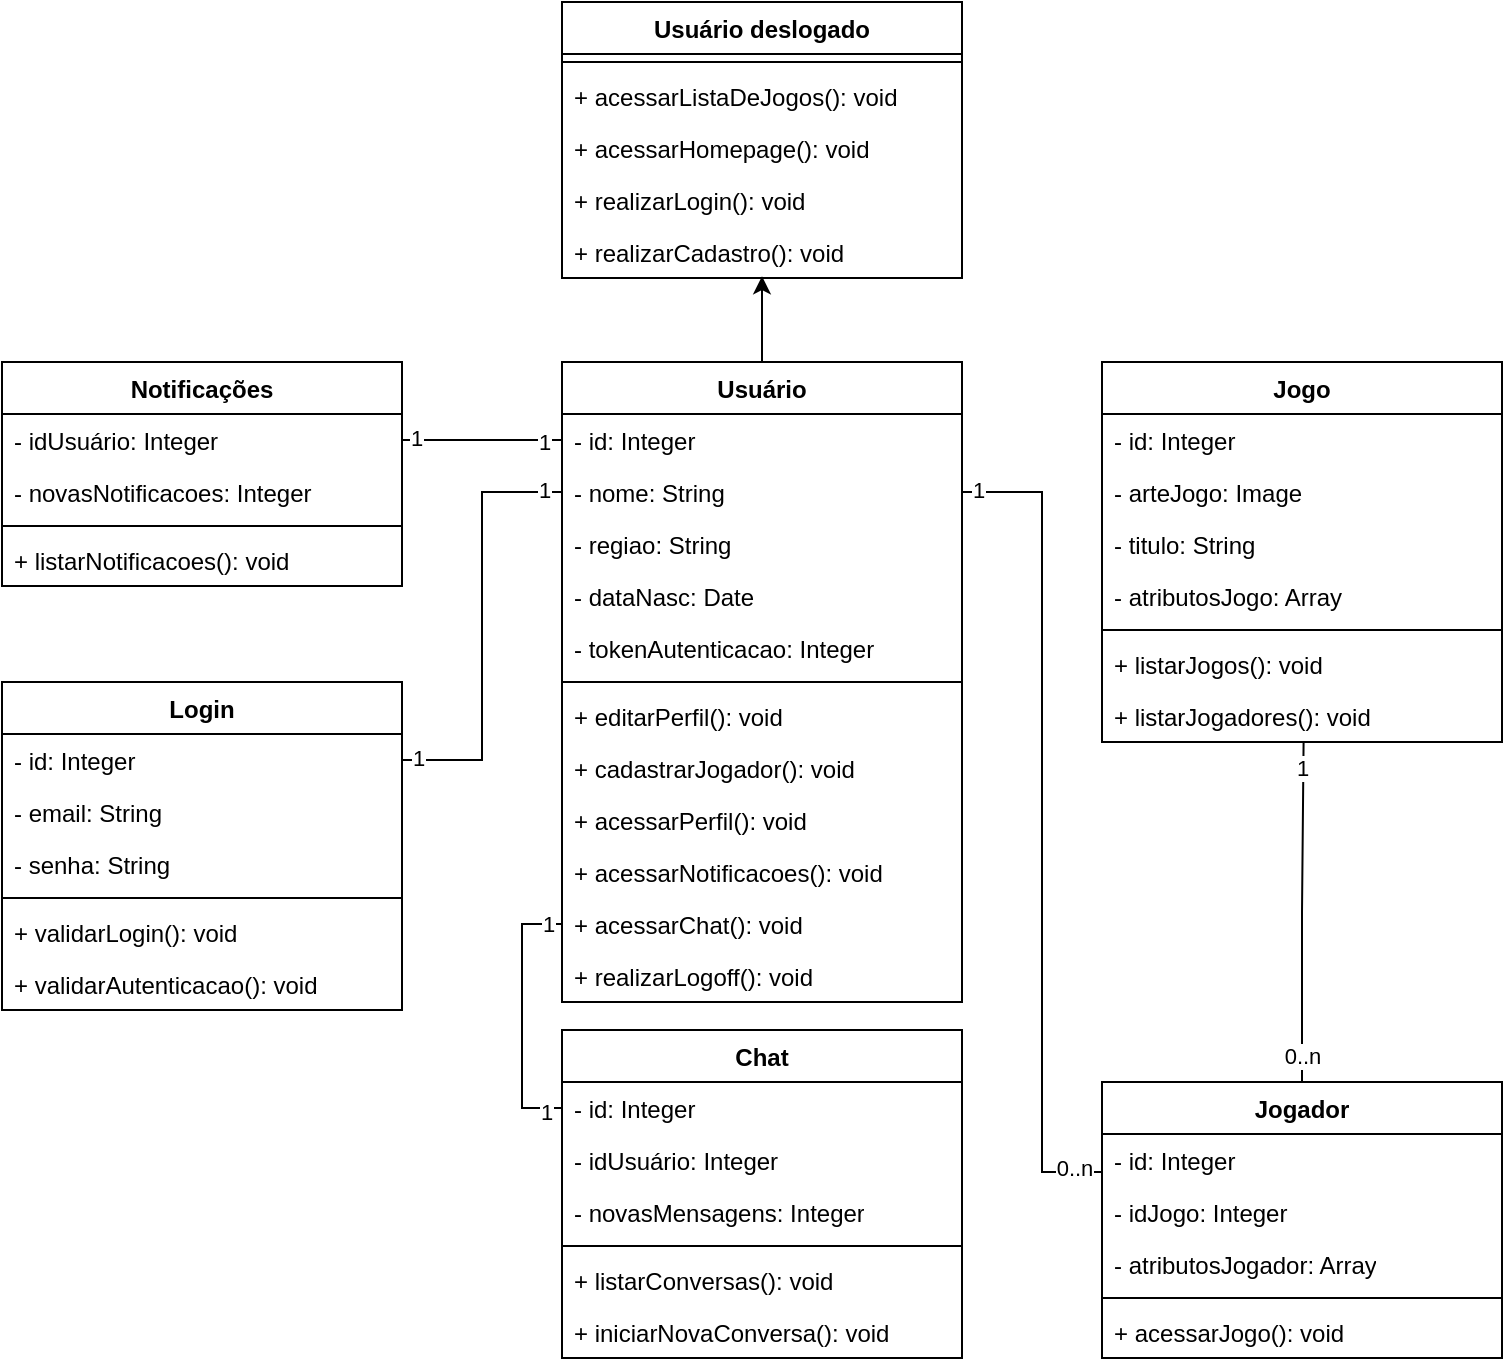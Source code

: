 <mxfile version="21.1.9" type="device">
  <diagram name="Página-1" id="EPgGyrOfaYNIZPjFK9Qh">
    <mxGraphModel dx="1195" dy="637" grid="0" gridSize="10" guides="1" tooltips="1" connect="1" arrows="1" fold="1" page="1" pageScale="1" pageWidth="827" pageHeight="1169" math="0" shadow="0">
      <root>
        <mxCell id="0" />
        <mxCell id="1" parent="0" />
        <mxCell id="393cIxFagU8KFkJwhaTI-2" value="Notificações" style="swimlane;fontStyle=1;align=center;verticalAlign=top;childLayout=stackLayout;horizontal=1;startSize=26;horizontalStack=0;resizeParent=1;resizeParentMax=0;resizeLast=0;collapsible=1;marginBottom=0;whiteSpace=wrap;html=1;" parent="1" vertex="1">
          <mxGeometry x="39" y="198" width="200" height="112" as="geometry" />
        </mxCell>
        <mxCell id="393cIxFagU8KFkJwhaTI-57" value="- idUsuário: Integer" style="text;strokeColor=none;fillColor=none;align=left;verticalAlign=top;spacingLeft=4;spacingRight=4;overflow=hidden;rotatable=0;points=[[0,0.5],[1,0.5]];portConstraint=eastwest;whiteSpace=wrap;html=1;" parent="393cIxFagU8KFkJwhaTI-2" vertex="1">
          <mxGeometry y="26" width="200" height="26" as="geometry" />
        </mxCell>
        <mxCell id="393cIxFagU8KFkJwhaTI-3" value="- novasNotificacoes: Integer" style="text;strokeColor=none;fillColor=none;align=left;verticalAlign=top;spacingLeft=4;spacingRight=4;overflow=hidden;rotatable=0;points=[[0,0.5],[1,0.5]];portConstraint=eastwest;whiteSpace=wrap;html=1;" parent="393cIxFagU8KFkJwhaTI-2" vertex="1">
          <mxGeometry y="52" width="200" height="26" as="geometry" />
        </mxCell>
        <mxCell id="393cIxFagU8KFkJwhaTI-4" value="" style="line;strokeWidth=1;fillColor=none;align=left;verticalAlign=middle;spacingTop=-1;spacingLeft=3;spacingRight=3;rotatable=0;labelPosition=right;points=[];portConstraint=eastwest;strokeColor=inherit;" parent="393cIxFagU8KFkJwhaTI-2" vertex="1">
          <mxGeometry y="78" width="200" height="8" as="geometry" />
        </mxCell>
        <mxCell id="393cIxFagU8KFkJwhaTI-5" value="+ listarNotificacoes(): void" style="text;strokeColor=none;fillColor=none;align=left;verticalAlign=top;spacingLeft=4;spacingRight=4;overflow=hidden;rotatable=0;points=[[0,0.5],[1,0.5]];portConstraint=eastwest;whiteSpace=wrap;html=1;" parent="393cIxFagU8KFkJwhaTI-2" vertex="1">
          <mxGeometry y="86" width="200" height="26" as="geometry" />
        </mxCell>
        <mxCell id="uyKCGKy8vq7AL5pelfFL-51" style="edgeStyle=orthogonalEdgeStyle;rounded=0;orthogonalLoop=1;jettySize=auto;html=1;exitX=0;exitY=0.5;exitDx=0;exitDy=0;entryX=0;entryY=0.5;entryDx=0;entryDy=0;endArrow=none;endFill=0;" edge="1" parent="1" source="393cIxFagU8KFkJwhaTI-7" target="393cIxFagU8KFkJwhaTI-35">
          <mxGeometry relative="1" as="geometry" />
        </mxCell>
        <mxCell id="uyKCGKy8vq7AL5pelfFL-52" value="1" style="edgeLabel;html=1;align=center;verticalAlign=middle;resizable=0;points=[];" vertex="1" connectable="0" parent="uyKCGKy8vq7AL5pelfFL-51">
          <mxGeometry x="-0.73" y="-1" relative="1" as="geometry">
            <mxPoint x="10" y="3" as="offset" />
          </mxGeometry>
        </mxCell>
        <mxCell id="uyKCGKy8vq7AL5pelfFL-53" value="1" style="edgeLabel;html=1;align=center;verticalAlign=middle;resizable=0;points=[];" vertex="1" connectable="0" parent="uyKCGKy8vq7AL5pelfFL-51">
          <mxGeometry x="0.71" relative="1" as="geometry">
            <mxPoint x="12" as="offset" />
          </mxGeometry>
        </mxCell>
        <mxCell id="393cIxFagU8KFkJwhaTI-6" value="Chat" style="swimlane;fontStyle=1;align=center;verticalAlign=top;childLayout=stackLayout;horizontal=1;startSize=26;horizontalStack=0;resizeParent=1;resizeParentMax=0;resizeLast=0;collapsible=1;marginBottom=0;whiteSpace=wrap;html=1;" parent="1" vertex="1">
          <mxGeometry x="319" y="532" width="200" height="164" as="geometry" />
        </mxCell>
        <mxCell id="393cIxFagU8KFkJwhaTI-7" value="- id: Integer" style="text;strokeColor=none;fillColor=none;align=left;verticalAlign=top;spacingLeft=4;spacingRight=4;overflow=hidden;rotatable=0;points=[[0,0.5],[1,0.5]];portConstraint=eastwest;whiteSpace=wrap;html=1;" parent="393cIxFagU8KFkJwhaTI-6" vertex="1">
          <mxGeometry y="26" width="200" height="26" as="geometry" />
        </mxCell>
        <mxCell id="393cIxFagU8KFkJwhaTI-10" value="- idUsuário: Integer" style="text;strokeColor=none;fillColor=none;align=left;verticalAlign=top;spacingLeft=4;spacingRight=4;overflow=hidden;rotatable=0;points=[[0,0.5],[1,0.5]];portConstraint=eastwest;whiteSpace=wrap;html=1;" parent="393cIxFagU8KFkJwhaTI-6" vertex="1">
          <mxGeometry y="52" width="200" height="26" as="geometry" />
        </mxCell>
        <mxCell id="393cIxFagU8KFkJwhaTI-61" value="- novasMensagens: Integer" style="text;strokeColor=none;fillColor=none;align=left;verticalAlign=top;spacingLeft=4;spacingRight=4;overflow=hidden;rotatable=0;points=[[0,0.5],[1,0.5]];portConstraint=eastwest;whiteSpace=wrap;html=1;" parent="393cIxFagU8KFkJwhaTI-6" vertex="1">
          <mxGeometry y="78" width="200" height="26" as="geometry" />
        </mxCell>
        <mxCell id="393cIxFagU8KFkJwhaTI-8" value="" style="line;strokeWidth=1;fillColor=none;align=left;verticalAlign=middle;spacingTop=-1;spacingLeft=3;spacingRight=3;rotatable=0;labelPosition=right;points=[];portConstraint=eastwest;strokeColor=inherit;" parent="393cIxFagU8KFkJwhaTI-6" vertex="1">
          <mxGeometry y="104" width="200" height="8" as="geometry" />
        </mxCell>
        <mxCell id="393cIxFagU8KFkJwhaTI-9" value="+ listarConversas(): void" style="text;strokeColor=none;fillColor=none;align=left;verticalAlign=top;spacingLeft=4;spacingRight=4;overflow=hidden;rotatable=0;points=[[0,0.5],[1,0.5]];portConstraint=eastwest;whiteSpace=wrap;html=1;" parent="393cIxFagU8KFkJwhaTI-6" vertex="1">
          <mxGeometry y="112" width="200" height="26" as="geometry" />
        </mxCell>
        <mxCell id="393cIxFagU8KFkJwhaTI-60" value="+ iniciarNovaConversa(): void" style="text;strokeColor=none;fillColor=none;align=left;verticalAlign=top;spacingLeft=4;spacingRight=4;overflow=hidden;rotatable=0;points=[[0,0.5],[1,0.5]];portConstraint=eastwest;whiteSpace=wrap;html=1;" parent="393cIxFagU8KFkJwhaTI-6" vertex="1">
          <mxGeometry y="138" width="200" height="26" as="geometry" />
        </mxCell>
        <mxCell id="393cIxFagU8KFkJwhaTI-11" value="Jogo" style="swimlane;fontStyle=1;align=center;verticalAlign=top;childLayout=stackLayout;horizontal=1;startSize=26;horizontalStack=0;resizeParent=1;resizeParentMax=0;resizeLast=0;collapsible=1;marginBottom=0;whiteSpace=wrap;html=1;" parent="1" vertex="1">
          <mxGeometry x="589" y="198" width="200" height="190" as="geometry" />
        </mxCell>
        <mxCell id="393cIxFagU8KFkJwhaTI-12" value="- id: Integer" style="text;strokeColor=none;fillColor=none;align=left;verticalAlign=top;spacingLeft=4;spacingRight=4;overflow=hidden;rotatable=0;points=[[0,0.5],[1,0.5]];portConstraint=eastwest;whiteSpace=wrap;html=1;" parent="393cIxFagU8KFkJwhaTI-11" vertex="1">
          <mxGeometry y="26" width="200" height="26" as="geometry" />
        </mxCell>
        <mxCell id="393cIxFagU8KFkJwhaTI-16" value="- arteJogo: Image" style="text;strokeColor=none;fillColor=none;align=left;verticalAlign=top;spacingLeft=4;spacingRight=4;overflow=hidden;rotatable=0;points=[[0,0.5],[1,0.5]];portConstraint=eastwest;whiteSpace=wrap;html=1;" parent="393cIxFagU8KFkJwhaTI-11" vertex="1">
          <mxGeometry y="52" width="200" height="26" as="geometry" />
        </mxCell>
        <mxCell id="393cIxFagU8KFkJwhaTI-13" value="- titulo: String" style="text;strokeColor=none;fillColor=none;align=left;verticalAlign=top;spacingLeft=4;spacingRight=4;overflow=hidden;rotatable=0;points=[[0,0.5],[1,0.5]];portConstraint=eastwest;whiteSpace=wrap;html=1;" parent="393cIxFagU8KFkJwhaTI-11" vertex="1">
          <mxGeometry y="78" width="200" height="26" as="geometry" />
        </mxCell>
        <mxCell id="uyKCGKy8vq7AL5pelfFL-41" value="- atributosJogo: Array" style="text;strokeColor=none;fillColor=none;align=left;verticalAlign=top;spacingLeft=4;spacingRight=4;overflow=hidden;rotatable=0;points=[[0,0.5],[1,0.5]];portConstraint=eastwest;whiteSpace=wrap;html=1;" vertex="1" parent="393cIxFagU8KFkJwhaTI-11">
          <mxGeometry y="104" width="200" height="26" as="geometry" />
        </mxCell>
        <mxCell id="393cIxFagU8KFkJwhaTI-14" value="" style="line;strokeWidth=1;fillColor=none;align=left;verticalAlign=middle;spacingTop=-1;spacingLeft=3;spacingRight=3;rotatable=0;labelPosition=right;points=[];portConstraint=eastwest;strokeColor=inherit;" parent="393cIxFagU8KFkJwhaTI-11" vertex="1">
          <mxGeometry y="130" width="200" height="8" as="geometry" />
        </mxCell>
        <mxCell id="393cIxFagU8KFkJwhaTI-15" value="+ listarJogos(): void" style="text;strokeColor=none;fillColor=none;align=left;verticalAlign=top;spacingLeft=4;spacingRight=4;overflow=hidden;rotatable=0;points=[[0,0.5],[1,0.5]];portConstraint=eastwest;whiteSpace=wrap;html=1;" parent="393cIxFagU8KFkJwhaTI-11" vertex="1">
          <mxGeometry y="138" width="200" height="26" as="geometry" />
        </mxCell>
        <mxCell id="393cIxFagU8KFkJwhaTI-19" value="+ listarJogadores(): void" style="text;strokeColor=none;fillColor=none;align=left;verticalAlign=top;spacingLeft=4;spacingRight=4;overflow=hidden;rotatable=0;points=[[0,0.5],[1,0.5]];portConstraint=eastwest;whiteSpace=wrap;html=1;" parent="393cIxFagU8KFkJwhaTI-11" vertex="1">
          <mxGeometry y="164" width="200" height="26" as="geometry" />
        </mxCell>
        <mxCell id="uyKCGKy8vq7AL5pelfFL-43" style="edgeStyle=orthogonalEdgeStyle;rounded=0;orthogonalLoop=1;jettySize=auto;html=1;exitX=0.5;exitY=0;exitDx=0;exitDy=0;entryX=0.5;entryY=0.966;entryDx=0;entryDy=0;entryPerimeter=0;" edge="1" parent="1" source="393cIxFagU8KFkJwhaTI-21" target="393cIxFagU8KFkJwhaTI-45">
          <mxGeometry relative="1" as="geometry" />
        </mxCell>
        <mxCell id="393cIxFagU8KFkJwhaTI-21" value="Usuário" style="swimlane;fontStyle=1;align=center;verticalAlign=top;childLayout=stackLayout;horizontal=1;startSize=26;horizontalStack=0;resizeParent=1;resizeParentMax=0;resizeLast=0;collapsible=1;marginBottom=0;whiteSpace=wrap;html=1;" parent="1" vertex="1">
          <mxGeometry x="319" y="198" width="200" height="320" as="geometry" />
        </mxCell>
        <mxCell id="393cIxFagU8KFkJwhaTI-22" value="- id: Integer" style="text;strokeColor=none;fillColor=none;align=left;verticalAlign=top;spacingLeft=4;spacingRight=4;overflow=hidden;rotatable=0;points=[[0,0.5],[1,0.5]];portConstraint=eastwest;whiteSpace=wrap;html=1;" parent="393cIxFagU8KFkJwhaTI-21" vertex="1">
          <mxGeometry y="26" width="200" height="26" as="geometry" />
        </mxCell>
        <mxCell id="393cIxFagU8KFkJwhaTI-23" value="- nome: String" style="text;strokeColor=none;fillColor=none;align=left;verticalAlign=top;spacingLeft=4;spacingRight=4;overflow=hidden;rotatable=0;points=[[0,0.5],[1,0.5]];portConstraint=eastwest;whiteSpace=wrap;html=1;" parent="393cIxFagU8KFkJwhaTI-21" vertex="1">
          <mxGeometry y="52" width="200" height="26" as="geometry" />
        </mxCell>
        <mxCell id="393cIxFagU8KFkJwhaTI-26" value="- regiao: String" style="text;strokeColor=none;fillColor=none;align=left;verticalAlign=top;spacingLeft=4;spacingRight=4;overflow=hidden;rotatable=0;points=[[0,0.5],[1,0.5]];portConstraint=eastwest;whiteSpace=wrap;html=1;" parent="393cIxFagU8KFkJwhaTI-21" vertex="1">
          <mxGeometry y="78" width="200" height="26" as="geometry" />
        </mxCell>
        <mxCell id="393cIxFagU8KFkJwhaTI-27" value="- dataNasc: Date" style="text;strokeColor=none;fillColor=none;align=left;verticalAlign=top;spacingLeft=4;spacingRight=4;overflow=hidden;rotatable=0;points=[[0,0.5],[1,0.5]];portConstraint=eastwest;whiteSpace=wrap;html=1;" parent="393cIxFagU8KFkJwhaTI-21" vertex="1">
          <mxGeometry y="104" width="200" height="26" as="geometry" />
        </mxCell>
        <mxCell id="uyKCGKy8vq7AL5pelfFL-27" value="- tokenAutenticacao: Integer" style="text;strokeColor=none;fillColor=none;align=left;verticalAlign=top;spacingLeft=4;spacingRight=4;overflow=hidden;rotatable=0;points=[[0,0.5],[1,0.5]];portConstraint=eastwest;whiteSpace=wrap;html=1;" vertex="1" parent="393cIxFagU8KFkJwhaTI-21">
          <mxGeometry y="130" width="200" height="26" as="geometry" />
        </mxCell>
        <mxCell id="393cIxFagU8KFkJwhaTI-24" value="" style="line;strokeWidth=1;fillColor=none;align=left;verticalAlign=middle;spacingTop=-1;spacingLeft=3;spacingRight=3;rotatable=0;labelPosition=right;points=[];portConstraint=eastwest;strokeColor=inherit;" parent="393cIxFagU8KFkJwhaTI-21" vertex="1">
          <mxGeometry y="156" width="200" height="8" as="geometry" />
        </mxCell>
        <mxCell id="393cIxFagU8KFkJwhaTI-25" value="+ editarPerfil(): void" style="text;strokeColor=none;fillColor=none;align=left;verticalAlign=top;spacingLeft=4;spacingRight=4;overflow=hidden;rotatable=0;points=[[0,0.5],[1,0.5]];portConstraint=eastwest;whiteSpace=wrap;html=1;" parent="393cIxFagU8KFkJwhaTI-21" vertex="1">
          <mxGeometry y="164" width="200" height="26" as="geometry" />
        </mxCell>
        <mxCell id="393cIxFagU8KFkJwhaTI-31" value="+ cadastrarJogador(): void" style="text;strokeColor=none;fillColor=none;align=left;verticalAlign=top;spacingLeft=4;spacingRight=4;overflow=hidden;rotatable=0;points=[[0,0.5],[1,0.5]];portConstraint=eastwest;whiteSpace=wrap;html=1;" parent="393cIxFagU8KFkJwhaTI-21" vertex="1">
          <mxGeometry y="190" width="200" height="26" as="geometry" />
        </mxCell>
        <mxCell id="393cIxFagU8KFkJwhaTI-33" value="+ acessarPerfil(): void" style="text;strokeColor=none;fillColor=none;align=left;verticalAlign=top;spacingLeft=4;spacingRight=4;overflow=hidden;rotatable=0;points=[[0,0.5],[1,0.5]];portConstraint=eastwest;whiteSpace=wrap;html=1;" parent="393cIxFagU8KFkJwhaTI-21" vertex="1">
          <mxGeometry y="216" width="200" height="26" as="geometry" />
        </mxCell>
        <mxCell id="393cIxFagU8KFkJwhaTI-34" value="+ acessarNotificacoes(): void" style="text;strokeColor=none;fillColor=none;align=left;verticalAlign=top;spacingLeft=4;spacingRight=4;overflow=hidden;rotatable=0;points=[[0,0.5],[1,0.5]];portConstraint=eastwest;whiteSpace=wrap;html=1;" parent="393cIxFagU8KFkJwhaTI-21" vertex="1">
          <mxGeometry y="242" width="200" height="26" as="geometry" />
        </mxCell>
        <mxCell id="393cIxFagU8KFkJwhaTI-35" value="+ acessarChat(): void" style="text;strokeColor=none;fillColor=none;align=left;verticalAlign=top;spacingLeft=4;spacingRight=4;overflow=hidden;rotatable=0;points=[[0,0.5],[1,0.5]];portConstraint=eastwest;whiteSpace=wrap;html=1;" parent="393cIxFagU8KFkJwhaTI-21" vertex="1">
          <mxGeometry y="268" width="200" height="26" as="geometry" />
        </mxCell>
        <mxCell id="393cIxFagU8KFkJwhaTI-32" value="+ realizarLogoff(): void" style="text;strokeColor=none;fillColor=none;align=left;verticalAlign=top;spacingLeft=4;spacingRight=4;overflow=hidden;rotatable=0;points=[[0,0.5],[1,0.5]];portConstraint=eastwest;whiteSpace=wrap;html=1;" parent="393cIxFagU8KFkJwhaTI-21" vertex="1">
          <mxGeometry y="294" width="200" height="26" as="geometry" />
        </mxCell>
        <mxCell id="393cIxFagU8KFkJwhaTI-36" value="Usuário deslogado" style="swimlane;fontStyle=1;align=center;verticalAlign=top;childLayout=stackLayout;horizontal=1;startSize=26;horizontalStack=0;resizeParent=1;resizeParentMax=0;resizeLast=0;collapsible=1;marginBottom=0;whiteSpace=wrap;html=1;" parent="1" vertex="1">
          <mxGeometry x="319" y="18" width="200" height="138" as="geometry" />
        </mxCell>
        <mxCell id="393cIxFagU8KFkJwhaTI-41" value="" style="line;strokeWidth=1;fillColor=none;align=left;verticalAlign=middle;spacingTop=-1;spacingLeft=3;spacingRight=3;rotatable=0;labelPosition=right;points=[];portConstraint=eastwest;strokeColor=inherit;" parent="393cIxFagU8KFkJwhaTI-36" vertex="1">
          <mxGeometry y="26" width="200" height="8" as="geometry" />
        </mxCell>
        <mxCell id="393cIxFagU8KFkJwhaTI-42" value="+ acessarListaDeJogos(): void" style="text;strokeColor=none;fillColor=none;align=left;verticalAlign=top;spacingLeft=4;spacingRight=4;overflow=hidden;rotatable=0;points=[[0,0.5],[1,0.5]];portConstraint=eastwest;whiteSpace=wrap;html=1;" parent="393cIxFagU8KFkJwhaTI-36" vertex="1">
          <mxGeometry y="34" width="200" height="26" as="geometry" />
        </mxCell>
        <mxCell id="393cIxFagU8KFkJwhaTI-43" value="+ acessarHomepage(): void" style="text;strokeColor=none;fillColor=none;align=left;verticalAlign=top;spacingLeft=4;spacingRight=4;overflow=hidden;rotatable=0;points=[[0,0.5],[1,0.5]];portConstraint=eastwest;whiteSpace=wrap;html=1;" parent="393cIxFagU8KFkJwhaTI-36" vertex="1">
          <mxGeometry y="60" width="200" height="26" as="geometry" />
        </mxCell>
        <mxCell id="393cIxFagU8KFkJwhaTI-44" value="+ realizarLogin(): void" style="text;strokeColor=none;fillColor=none;align=left;verticalAlign=top;spacingLeft=4;spacingRight=4;overflow=hidden;rotatable=0;points=[[0,0.5],[1,0.5]];portConstraint=eastwest;whiteSpace=wrap;html=1;" parent="393cIxFagU8KFkJwhaTI-36" vertex="1">
          <mxGeometry y="86" width="200" height="26" as="geometry" />
        </mxCell>
        <mxCell id="393cIxFagU8KFkJwhaTI-45" value="+ realizarCadastro(): void" style="text;strokeColor=none;fillColor=none;align=left;verticalAlign=top;spacingLeft=4;spacingRight=4;overflow=hidden;rotatable=0;points=[[0,0.5],[1,0.5]];portConstraint=eastwest;whiteSpace=wrap;html=1;" parent="393cIxFagU8KFkJwhaTI-36" vertex="1">
          <mxGeometry y="112" width="200" height="26" as="geometry" />
        </mxCell>
        <mxCell id="393cIxFagU8KFkJwhaTI-49" value="Login" style="swimlane;fontStyle=1;align=center;verticalAlign=top;childLayout=stackLayout;horizontal=1;startSize=26;horizontalStack=0;resizeParent=1;resizeParentMax=0;resizeLast=0;collapsible=1;marginBottom=0;whiteSpace=wrap;html=1;" parent="1" vertex="1">
          <mxGeometry x="39" y="358" width="200" height="164" as="geometry" />
        </mxCell>
        <mxCell id="393cIxFagU8KFkJwhaTI-50" value="- id: Integer" style="text;strokeColor=none;fillColor=none;align=left;verticalAlign=top;spacingLeft=4;spacingRight=4;overflow=hidden;rotatable=0;points=[[0,0.5],[1,0.5]];portConstraint=eastwest;whiteSpace=wrap;html=1;" parent="393cIxFagU8KFkJwhaTI-49" vertex="1">
          <mxGeometry y="26" width="200" height="26" as="geometry" />
        </mxCell>
        <mxCell id="393cIxFagU8KFkJwhaTI-54" value="- email: String" style="text;strokeColor=none;fillColor=none;align=left;verticalAlign=top;spacingLeft=4;spacingRight=4;overflow=hidden;rotatable=0;points=[[0,0.5],[1,0.5]];portConstraint=eastwest;whiteSpace=wrap;html=1;" parent="393cIxFagU8KFkJwhaTI-49" vertex="1">
          <mxGeometry y="52" width="200" height="26" as="geometry" />
        </mxCell>
        <mxCell id="393cIxFagU8KFkJwhaTI-51" value="- senha: String" style="text;strokeColor=none;fillColor=none;align=left;verticalAlign=top;spacingLeft=4;spacingRight=4;overflow=hidden;rotatable=0;points=[[0,0.5],[1,0.5]];portConstraint=eastwest;whiteSpace=wrap;html=1;" parent="393cIxFagU8KFkJwhaTI-49" vertex="1">
          <mxGeometry y="78" width="200" height="26" as="geometry" />
        </mxCell>
        <mxCell id="393cIxFagU8KFkJwhaTI-52" value="" style="line;strokeWidth=1;fillColor=none;align=left;verticalAlign=middle;spacingTop=-1;spacingLeft=3;spacingRight=3;rotatable=0;labelPosition=right;points=[];portConstraint=eastwest;strokeColor=inherit;" parent="393cIxFagU8KFkJwhaTI-49" vertex="1">
          <mxGeometry y="104" width="200" height="8" as="geometry" />
        </mxCell>
        <mxCell id="393cIxFagU8KFkJwhaTI-55" value="+ validarLogin(): void" style="text;strokeColor=none;fillColor=none;align=left;verticalAlign=top;spacingLeft=4;spacingRight=4;overflow=hidden;rotatable=0;points=[[0,0.5],[1,0.5]];portConstraint=eastwest;whiteSpace=wrap;html=1;" parent="393cIxFagU8KFkJwhaTI-49" vertex="1">
          <mxGeometry y="112" width="200" height="26" as="geometry" />
        </mxCell>
        <mxCell id="393cIxFagU8KFkJwhaTI-53" value="+ validarAutenticacao(): void" style="text;strokeColor=none;fillColor=none;align=left;verticalAlign=top;spacingLeft=4;spacingRight=4;overflow=hidden;rotatable=0;points=[[0,0.5],[1,0.5]];portConstraint=eastwest;whiteSpace=wrap;html=1;" parent="393cIxFagU8KFkJwhaTI-49" vertex="1">
          <mxGeometry y="138" width="200" height="26" as="geometry" />
        </mxCell>
        <mxCell id="uyKCGKy8vq7AL5pelfFL-2" style="rounded=0;orthogonalLoop=1;jettySize=auto;html=1;exitX=1;exitY=0.5;exitDx=0;exitDy=0;entryX=0;entryY=0.5;entryDx=0;entryDy=0;endArrow=none;endFill=0;" edge="1" parent="1" source="393cIxFagU8KFkJwhaTI-57" target="393cIxFagU8KFkJwhaTI-22">
          <mxGeometry relative="1" as="geometry" />
        </mxCell>
        <mxCell id="uyKCGKy8vq7AL5pelfFL-3" value="1" style="edgeLabel;html=1;align=center;verticalAlign=middle;resizable=0;points=[];" vertex="1" connectable="0" parent="uyKCGKy8vq7AL5pelfFL-2">
          <mxGeometry x="-0.738" y="-1" relative="1" as="geometry">
            <mxPoint x="-4" y="-2" as="offset" />
          </mxGeometry>
        </mxCell>
        <mxCell id="uyKCGKy8vq7AL5pelfFL-4" value="1" style="edgeLabel;html=1;align=center;verticalAlign=middle;resizable=0;points=[];" vertex="1" connectable="0" parent="uyKCGKy8vq7AL5pelfFL-2">
          <mxGeometry x="0.775" y="-1" relative="1" as="geometry">
            <mxPoint as="offset" />
          </mxGeometry>
        </mxCell>
        <mxCell id="uyKCGKy8vq7AL5pelfFL-12" style="edgeStyle=orthogonalEdgeStyle;rounded=0;orthogonalLoop=1;jettySize=auto;html=1;exitX=1;exitY=0.5;exitDx=0;exitDy=0;entryX=0;entryY=0.5;entryDx=0;entryDy=0;endArrow=none;endFill=0;" edge="1" parent="1" source="393cIxFagU8KFkJwhaTI-50" target="393cIxFagU8KFkJwhaTI-23">
          <mxGeometry relative="1" as="geometry" />
        </mxCell>
        <mxCell id="uyKCGKy8vq7AL5pelfFL-13" value="1" style="edgeLabel;html=1;align=center;verticalAlign=middle;resizable=0;points=[];" vertex="1" connectable="0" parent="uyKCGKy8vq7AL5pelfFL-12">
          <mxGeometry x="-0.891" relative="1" as="geometry">
            <mxPoint x="-4" y="-1" as="offset" />
          </mxGeometry>
        </mxCell>
        <mxCell id="uyKCGKy8vq7AL5pelfFL-14" value="1" style="edgeLabel;html=1;align=center;verticalAlign=middle;resizable=0;points=[];" vertex="1" connectable="0" parent="uyKCGKy8vq7AL5pelfFL-12">
          <mxGeometry x="0.909" y="1" relative="1" as="geometry">
            <mxPoint as="offset" />
          </mxGeometry>
        </mxCell>
        <mxCell id="uyKCGKy8vq7AL5pelfFL-47" style="edgeStyle=orthogonalEdgeStyle;rounded=0;orthogonalLoop=1;jettySize=auto;html=1;exitX=0.5;exitY=0;exitDx=0;exitDy=0;endArrow=none;endFill=0;entryX=0.504;entryY=0.987;entryDx=0;entryDy=0;entryPerimeter=0;" edge="1" parent="1" source="uyKCGKy8vq7AL5pelfFL-16" target="393cIxFagU8KFkJwhaTI-19">
          <mxGeometry relative="1" as="geometry">
            <mxPoint x="692" y="520" as="targetPoint" />
          </mxGeometry>
        </mxCell>
        <mxCell id="uyKCGKy8vq7AL5pelfFL-49" value="1" style="edgeLabel;html=1;align=center;verticalAlign=middle;resizable=0;points=[];" vertex="1" connectable="0" parent="uyKCGKy8vq7AL5pelfFL-47">
          <mxGeometry x="0.888" y="-1" relative="1" as="geometry">
            <mxPoint x="-2" y="3" as="offset" />
          </mxGeometry>
        </mxCell>
        <mxCell id="uyKCGKy8vq7AL5pelfFL-50" value="0..n" style="edgeLabel;html=1;align=center;verticalAlign=middle;resizable=0;points=[];" vertex="1" connectable="0" parent="uyKCGKy8vq7AL5pelfFL-47">
          <mxGeometry x="-0.855" relative="1" as="geometry">
            <mxPoint y="-1" as="offset" />
          </mxGeometry>
        </mxCell>
        <mxCell id="uyKCGKy8vq7AL5pelfFL-16" value="Jogador" style="swimlane;fontStyle=1;align=center;verticalAlign=top;childLayout=stackLayout;horizontal=1;startSize=26;horizontalStack=0;resizeParent=1;resizeParentMax=0;resizeLast=0;collapsible=1;marginBottom=0;whiteSpace=wrap;html=1;" vertex="1" parent="1">
          <mxGeometry x="589" y="558" width="200" height="138" as="geometry" />
        </mxCell>
        <mxCell id="uyKCGKy8vq7AL5pelfFL-17" value="- id: Integer" style="text;strokeColor=none;fillColor=none;align=left;verticalAlign=top;spacingLeft=4;spacingRight=4;overflow=hidden;rotatable=0;points=[[0,0.5],[1,0.5]];portConstraint=eastwest;whiteSpace=wrap;html=1;" vertex="1" parent="uyKCGKy8vq7AL5pelfFL-16">
          <mxGeometry y="26" width="200" height="26" as="geometry" />
        </mxCell>
        <mxCell id="uyKCGKy8vq7AL5pelfFL-20" value="- idJogo: Integer" style="text;strokeColor=none;fillColor=none;align=left;verticalAlign=top;spacingLeft=4;spacingRight=4;overflow=hidden;rotatable=0;points=[[0,0.5],[1,0.5]];portConstraint=eastwest;whiteSpace=wrap;html=1;" vertex="1" parent="uyKCGKy8vq7AL5pelfFL-16">
          <mxGeometry y="52" width="200" height="26" as="geometry" />
        </mxCell>
        <mxCell id="uyKCGKy8vq7AL5pelfFL-40" value="- atributosJogador: Array" style="text;strokeColor=none;fillColor=none;align=left;verticalAlign=top;spacingLeft=4;spacingRight=4;overflow=hidden;rotatable=0;points=[[0,0.5],[1,0.5]];portConstraint=eastwest;whiteSpace=wrap;html=1;" vertex="1" parent="uyKCGKy8vq7AL5pelfFL-16">
          <mxGeometry y="78" width="200" height="26" as="geometry" />
        </mxCell>
        <mxCell id="uyKCGKy8vq7AL5pelfFL-18" value="" style="line;strokeWidth=1;fillColor=none;align=left;verticalAlign=middle;spacingTop=-1;spacingLeft=3;spacingRight=3;rotatable=0;labelPosition=right;points=[];portConstraint=eastwest;strokeColor=inherit;" vertex="1" parent="uyKCGKy8vq7AL5pelfFL-16">
          <mxGeometry y="104" width="200" height="8" as="geometry" />
        </mxCell>
        <mxCell id="uyKCGKy8vq7AL5pelfFL-19" value="+ acessarJogo(): void" style="text;strokeColor=none;fillColor=none;align=left;verticalAlign=top;spacingLeft=4;spacingRight=4;overflow=hidden;rotatable=0;points=[[0,0.5],[1,0.5]];portConstraint=eastwest;whiteSpace=wrap;html=1;" vertex="1" parent="uyKCGKy8vq7AL5pelfFL-16">
          <mxGeometry y="112" width="200" height="26" as="geometry" />
        </mxCell>
        <mxCell id="uyKCGKy8vq7AL5pelfFL-37" style="edgeStyle=orthogonalEdgeStyle;rounded=0;orthogonalLoop=1;jettySize=auto;html=1;exitX=1;exitY=0.5;exitDx=0;exitDy=0;entryX=0;entryY=0.5;entryDx=0;entryDy=0;endArrow=none;endFill=0;" edge="1" parent="1" source="393cIxFagU8KFkJwhaTI-23" target="uyKCGKy8vq7AL5pelfFL-20">
          <mxGeometry relative="1" as="geometry">
            <Array as="points">
              <mxPoint x="559" y="263" />
              <mxPoint x="559" y="603" />
            </Array>
          </mxGeometry>
        </mxCell>
        <mxCell id="uyKCGKy8vq7AL5pelfFL-38" value="1" style="edgeLabel;html=1;align=center;verticalAlign=middle;resizable=0;points=[];" vertex="1" connectable="0" parent="uyKCGKy8vq7AL5pelfFL-37">
          <mxGeometry x="-0.902" y="1" relative="1" as="geometry">
            <mxPoint x="-13" as="offset" />
          </mxGeometry>
        </mxCell>
        <mxCell id="uyKCGKy8vq7AL5pelfFL-39" value="0..n" style="edgeLabel;html=1;align=center;verticalAlign=middle;resizable=0;points=[];" vertex="1" connectable="0" parent="uyKCGKy8vq7AL5pelfFL-37">
          <mxGeometry x="0.897" relative="1" as="geometry">
            <mxPoint x="-12" y="-2" as="offset" />
          </mxGeometry>
        </mxCell>
      </root>
    </mxGraphModel>
  </diagram>
</mxfile>
